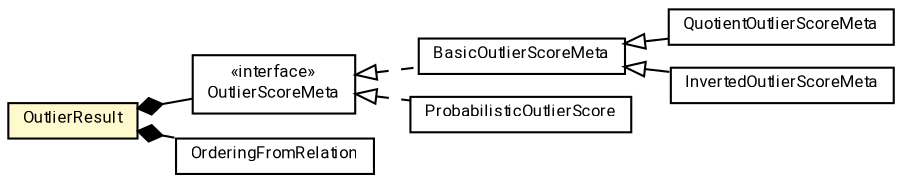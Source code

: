 #!/usr/local/bin/dot
#
# Class diagram 
# Generated by UMLGraph version R5_7_2-60-g0e99a6 (http://www.spinellis.gr/umlgraph/)
#

digraph G {
	graph [fontnames="svg"]
	edge [fontname="Roboto",fontsize=7,labelfontname="Roboto",labelfontsize=7,color="black"];
	node [fontname="Roboto",fontcolor="black",fontsize=8,shape=plaintext,margin=0,width=0,height=0];
	nodesep=0.15;
	ranksep=0.25;
	rankdir=LR;
	// de.lmu.ifi.dbs.elki.result.outlier.OutlierResult
	c763769 [label=<<table title="de.lmu.ifi.dbs.elki.result.outlier.OutlierResult" border="0" cellborder="1" cellspacing="0" cellpadding="2" bgcolor="LemonChiffon" href="OutlierResult.html" target="_parent">
		<tr><td><table border="0" cellspacing="0" cellpadding="1">
		<tr><td align="center" balign="center"> <font face="Roboto">OutlierResult</font> </td></tr>
		</table></td></tr>
		</table>>, URL="OutlierResult.html"];
	// de.lmu.ifi.dbs.elki.result.outlier.BasicOutlierScoreMeta
	c763770 [label=<<table title="de.lmu.ifi.dbs.elki.result.outlier.BasicOutlierScoreMeta" border="0" cellborder="1" cellspacing="0" cellpadding="2" href="BasicOutlierScoreMeta.html" target="_parent">
		<tr><td><table border="0" cellspacing="0" cellpadding="1">
		<tr><td align="center" balign="center"> <font face="Roboto">BasicOutlierScoreMeta</font> </td></tr>
		</table></td></tr>
		</table>>, URL="BasicOutlierScoreMeta.html"];
	// de.lmu.ifi.dbs.elki.result.outlier.OutlierScoreMeta
	c763771 [label=<<table title="de.lmu.ifi.dbs.elki.result.outlier.OutlierScoreMeta" border="0" cellborder="1" cellspacing="0" cellpadding="2" href="OutlierScoreMeta.html" target="_parent">
		<tr><td><table border="0" cellspacing="0" cellpadding="1">
		<tr><td align="center" balign="center"> &#171;interface&#187; </td></tr>
		<tr><td align="center" balign="center"> <font face="Roboto">OutlierScoreMeta</font> </td></tr>
		</table></td></tr>
		</table>>, URL="OutlierScoreMeta.html"];
	// de.lmu.ifi.dbs.elki.result.outlier.QuotientOutlierScoreMeta
	c763772 [label=<<table title="de.lmu.ifi.dbs.elki.result.outlier.QuotientOutlierScoreMeta" border="0" cellborder="1" cellspacing="0" cellpadding="2" href="QuotientOutlierScoreMeta.html" target="_parent">
		<tr><td><table border="0" cellspacing="0" cellpadding="1">
		<tr><td align="center" balign="center"> <font face="Roboto">QuotientOutlierScoreMeta</font> </td></tr>
		</table></td></tr>
		</table>>, URL="QuotientOutlierScoreMeta.html"];
	// de.lmu.ifi.dbs.elki.result.outlier.OrderingFromRelation
	c763773 [label=<<table title="de.lmu.ifi.dbs.elki.result.outlier.OrderingFromRelation" border="0" cellborder="1" cellspacing="0" cellpadding="2" href="OrderingFromRelation.html" target="_parent">
		<tr><td><table border="0" cellspacing="0" cellpadding="1">
		<tr><td align="center" balign="center"> <font face="Roboto">OrderingFromRelation</font> </td></tr>
		</table></td></tr>
		</table>>, URL="OrderingFromRelation.html"];
	// de.lmu.ifi.dbs.elki.result.outlier.ProbabilisticOutlierScore
	c763774 [label=<<table title="de.lmu.ifi.dbs.elki.result.outlier.ProbabilisticOutlierScore" border="0" cellborder="1" cellspacing="0" cellpadding="2" href="ProbabilisticOutlierScore.html" target="_parent">
		<tr><td><table border="0" cellspacing="0" cellpadding="1">
		<tr><td align="center" balign="center"> <font face="Roboto">ProbabilisticOutlierScore</font> </td></tr>
		</table></td></tr>
		</table>>, URL="ProbabilisticOutlierScore.html"];
	// de.lmu.ifi.dbs.elki.result.outlier.InvertedOutlierScoreMeta
	c763775 [label=<<table title="de.lmu.ifi.dbs.elki.result.outlier.InvertedOutlierScoreMeta" border="0" cellborder="1" cellspacing="0" cellpadding="2" href="InvertedOutlierScoreMeta.html" target="_parent">
		<tr><td><table border="0" cellspacing="0" cellpadding="1">
		<tr><td align="center" balign="center"> <font face="Roboto">InvertedOutlierScoreMeta</font> </td></tr>
		</table></td></tr>
		</table>>, URL="InvertedOutlierScoreMeta.html"];
	// de.lmu.ifi.dbs.elki.result.outlier.OutlierResult composed de.lmu.ifi.dbs.elki.result.outlier.OutlierScoreMeta
	c763769 -> c763771 [arrowhead=none,arrowtail=diamond,dir=back,weight=6];
	// de.lmu.ifi.dbs.elki.result.outlier.OutlierResult composed de.lmu.ifi.dbs.elki.result.outlier.OrderingFromRelation
	c763769 -> c763773 [arrowhead=none,arrowtail=diamond,dir=back,weight=6];
	// de.lmu.ifi.dbs.elki.result.outlier.BasicOutlierScoreMeta implements de.lmu.ifi.dbs.elki.result.outlier.OutlierScoreMeta
	c763771 -> c763770 [arrowtail=empty,style=dashed,dir=back,weight=9];
	// de.lmu.ifi.dbs.elki.result.outlier.QuotientOutlierScoreMeta extends de.lmu.ifi.dbs.elki.result.outlier.BasicOutlierScoreMeta
	c763770 -> c763772 [arrowtail=empty,dir=back,weight=10];
	// de.lmu.ifi.dbs.elki.result.outlier.ProbabilisticOutlierScore implements de.lmu.ifi.dbs.elki.result.outlier.OutlierScoreMeta
	c763771 -> c763774 [arrowtail=empty,style=dashed,dir=back,weight=9];
	// de.lmu.ifi.dbs.elki.result.outlier.InvertedOutlierScoreMeta extends de.lmu.ifi.dbs.elki.result.outlier.BasicOutlierScoreMeta
	c763770 -> c763775 [arrowtail=empty,dir=back,weight=10];
}

